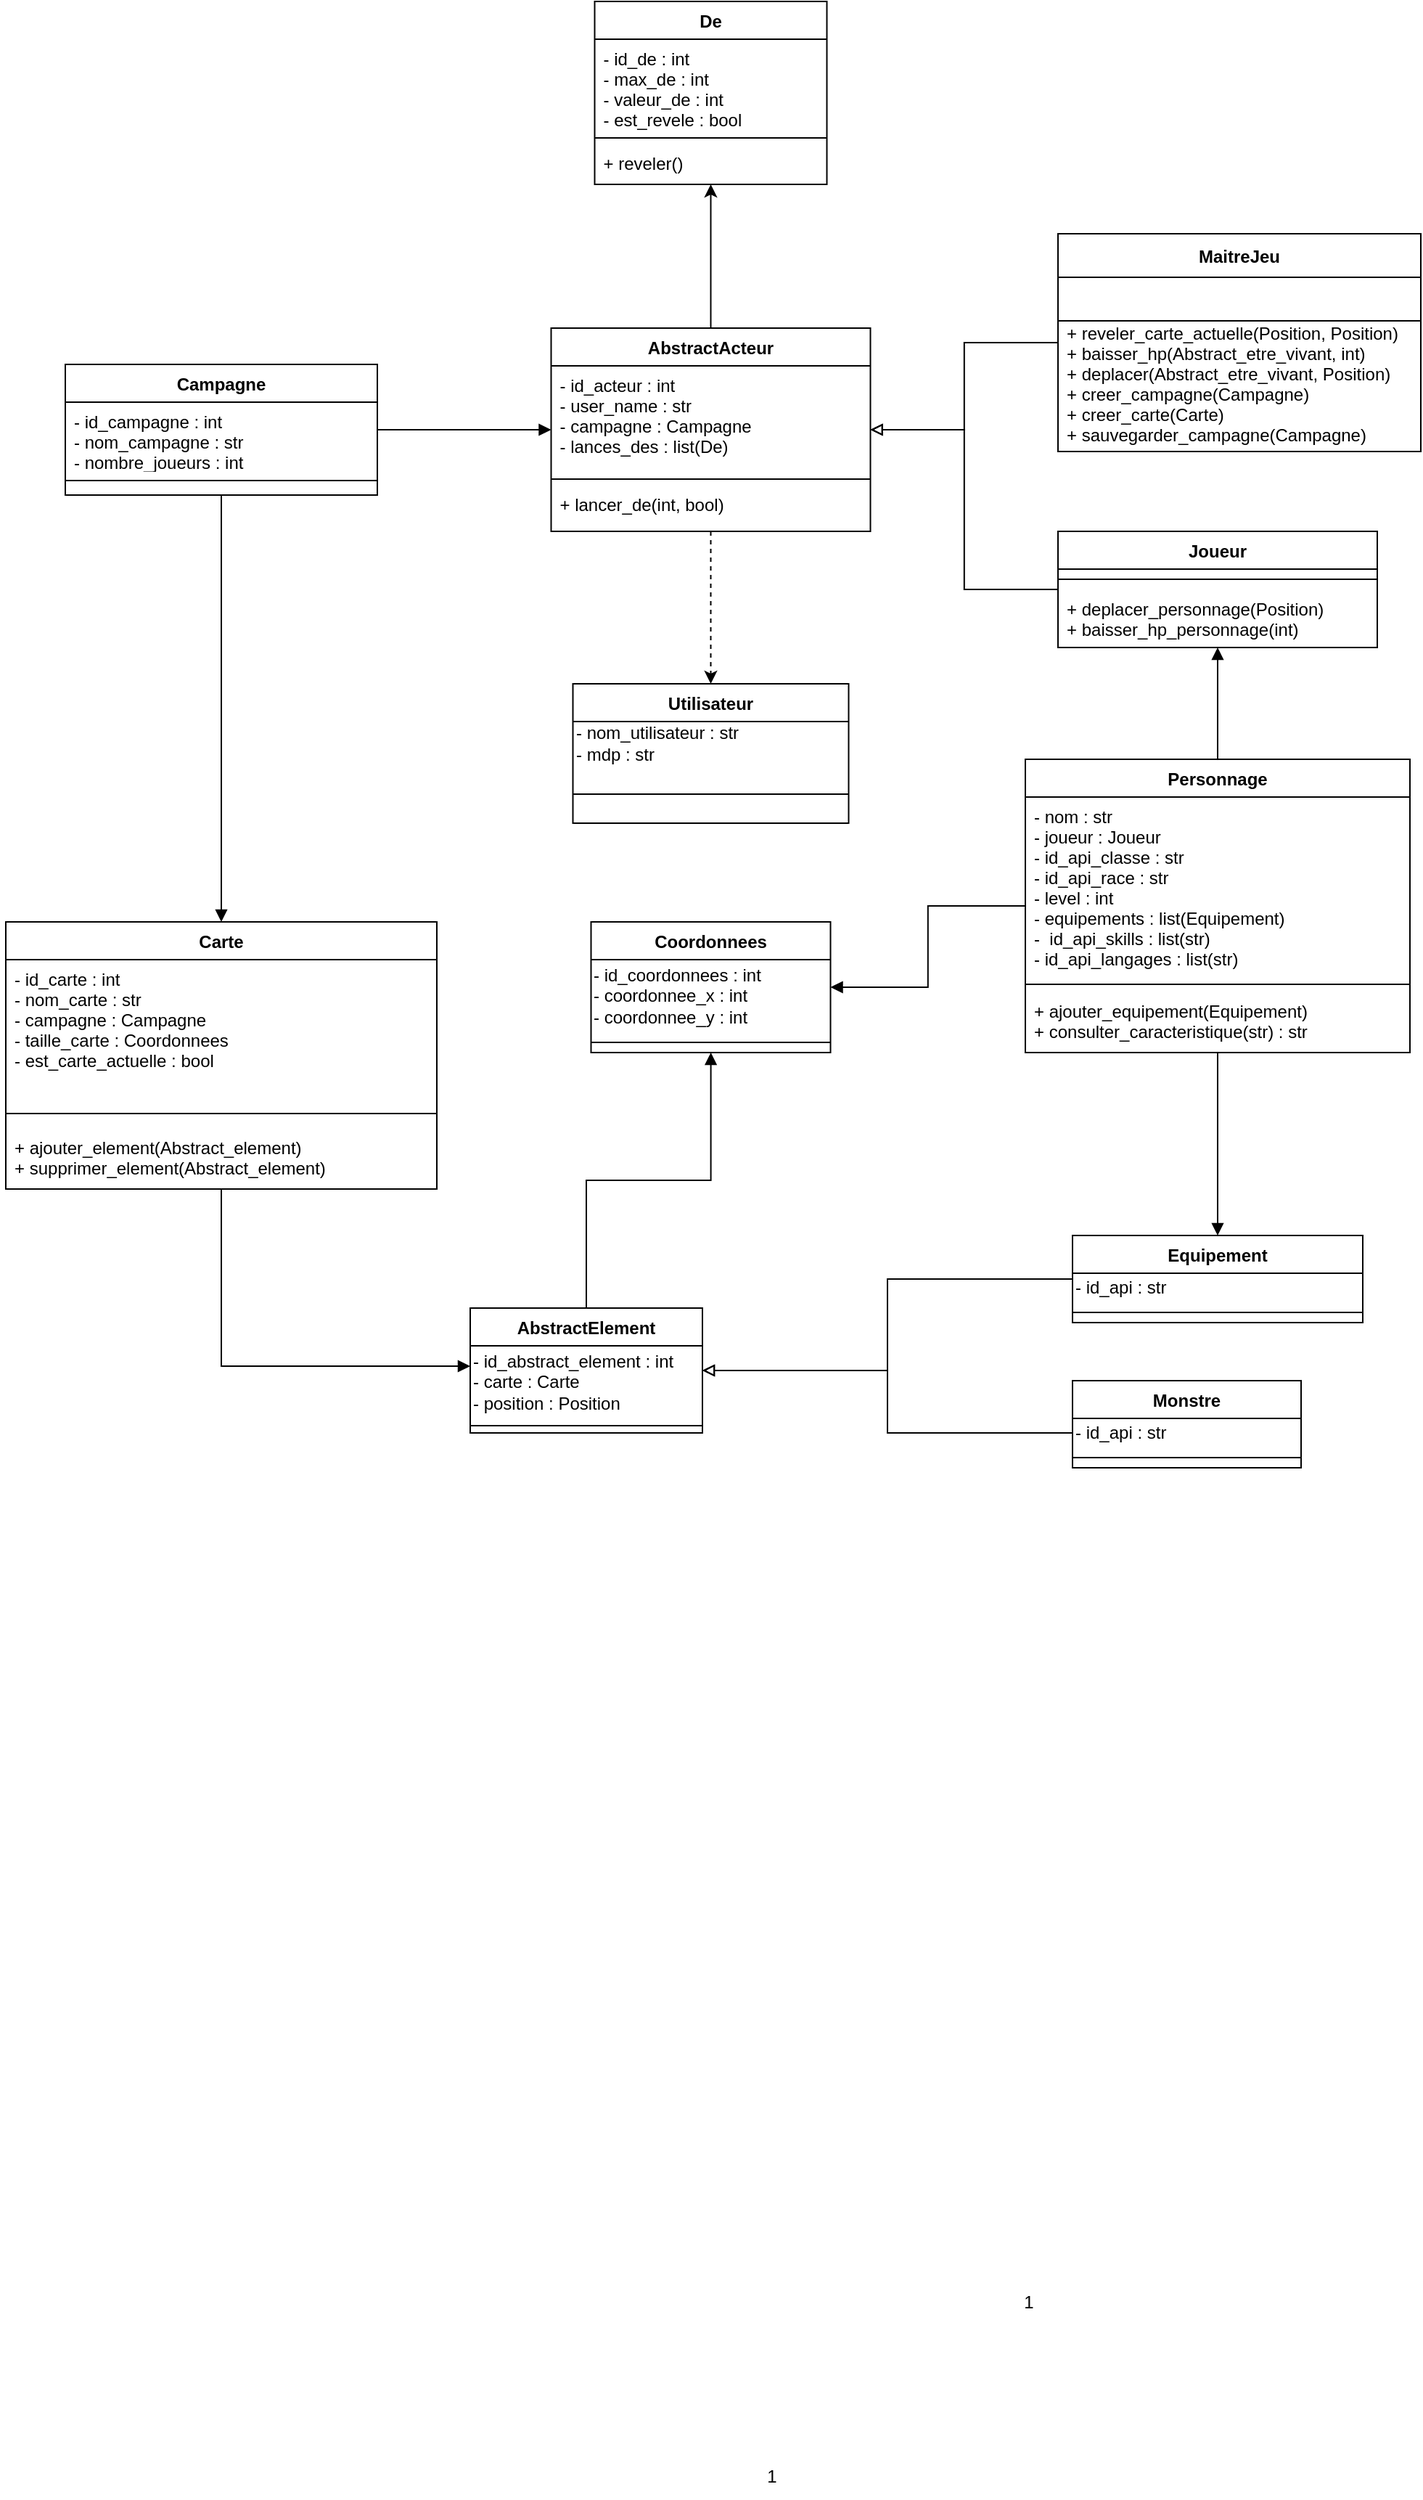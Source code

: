 <mxfile version="15.8.3" type="gitlab">
  <diagram id="ekUnTb04tmqd3wkfXJYN" name="Page-1">
    <mxGraphModel dx="1303" dy="1822" grid="1" gridSize="10" guides="1" tooltips="1" connect="1" arrows="1" fold="1" page="1" pageScale="1" pageWidth="827" pageHeight="1169" math="0" shadow="0">
      <root>
        <mxCell id="0" />
        <mxCell id="1" parent="0" />
        <mxCell id="lmqsIu1shN8MMBraw82v-19" style="edgeStyle=orthogonalEdgeStyle;rounded=0;orthogonalLoop=1;jettySize=auto;html=1;endArrow=block;endFill=1;" edge="1" parent="1" source="iPBsnwtdoHUuB_dFxPVb-1" target="MM1l24uPvTPgOTh5LL89-12">
          <mxGeometry relative="1" as="geometry" />
        </mxCell>
        <mxCell id="lmqsIu1shN8MMBraw82v-22" style="edgeStyle=orthogonalEdgeStyle;rounded=0;orthogonalLoop=1;jettySize=auto;html=1;endArrow=block;endFill=1;" edge="1" parent="1" source="iPBsnwtdoHUuB_dFxPVb-1" target="iPBsnwtdoHUuB_dFxPVb-21">
          <mxGeometry relative="1" as="geometry" />
        </mxCell>
        <mxCell id="lmqsIu1shN8MMBraw82v-23" style="edgeStyle=orthogonalEdgeStyle;rounded=0;orthogonalLoop=1;jettySize=auto;html=1;endArrow=block;endFill=1;" edge="1" parent="1" source="iPBsnwtdoHUuB_dFxPVb-1" target="-jPZtRX6EZlov5cKMcbr-4">
          <mxGeometry relative="1" as="geometry" />
        </mxCell>
        <mxCell id="iPBsnwtdoHUuB_dFxPVb-1" value="Personnage" style="swimlane;fontStyle=1;align=center;verticalAlign=top;childLayout=stackLayout;horizontal=1;startSize=26;horizontalStack=0;resizeParent=1;resizeParentMax=0;resizeLast=0;collapsible=1;marginBottom=0;" parent="1" vertex="1">
          <mxGeometry x="752.5" y="-8" width="265" height="202" as="geometry" />
        </mxCell>
        <mxCell id="iPBsnwtdoHUuB_dFxPVb-2" value="- nom : str&#xa;- joueur : Joueur&#xa;- id_api_classe : str&#xa;- id_api_race : str&#xa;- level : int&#xa;- equipements : list(Equipement)&#xa;-  id_api_skills : list(str)&#xa;- id_api_langages : list(str)&#xa;" style="text;strokeColor=none;fillColor=none;align=left;verticalAlign=top;spacingLeft=4;spacingRight=4;overflow=hidden;rotatable=0;points=[[0,0.5],[1,0.5]];portConstraint=eastwest;" parent="iPBsnwtdoHUuB_dFxPVb-1" vertex="1">
          <mxGeometry y="26" width="265" height="124" as="geometry" />
        </mxCell>
        <mxCell id="iPBsnwtdoHUuB_dFxPVb-3" value="" style="line;strokeWidth=1;fillColor=none;align=left;verticalAlign=middle;spacingTop=-1;spacingLeft=3;spacingRight=3;rotatable=0;labelPosition=right;points=[];portConstraint=eastwest;" parent="iPBsnwtdoHUuB_dFxPVb-1" vertex="1">
          <mxGeometry y="150" width="265" height="10" as="geometry" />
        </mxCell>
        <mxCell id="iPBsnwtdoHUuB_dFxPVb-4" value="+ ajouter_equipement(Equipement)&#xa;+ consulter_caracteristique(str) : str" style="text;strokeColor=none;fillColor=none;align=left;verticalAlign=top;spacingLeft=4;spacingRight=4;overflow=hidden;rotatable=0;points=[[0,0.5],[1,0.5]];portConstraint=eastwest;" parent="iPBsnwtdoHUuB_dFxPVb-1" vertex="1">
          <mxGeometry y="160" width="265" height="42" as="geometry" />
        </mxCell>
        <mxCell id="lmqsIu1shN8MMBraw82v-2" style="edgeStyle=orthogonalEdgeStyle;rounded=0;orthogonalLoop=1;jettySize=auto;html=1;" edge="1" parent="1" source="iPBsnwtdoHUuB_dFxPVb-13" target="iPBsnwtdoHUuB_dFxPVb-42">
          <mxGeometry relative="1" as="geometry" />
        </mxCell>
        <mxCell id="lmqsIu1shN8MMBraw82v-3" style="edgeStyle=orthogonalEdgeStyle;rounded=0;orthogonalLoop=1;jettySize=auto;html=1;dashed=1;" edge="1" parent="1" source="iPBsnwtdoHUuB_dFxPVb-13" target="sqqrb3IZu0UBS4v3ufs1-5">
          <mxGeometry relative="1" as="geometry" />
        </mxCell>
        <mxCell id="iPBsnwtdoHUuB_dFxPVb-13" value="AbstractActeur" style="swimlane;fontStyle=1;align=center;verticalAlign=top;childLayout=stackLayout;horizontal=1;startSize=26;horizontalStack=0;resizeParent=1;resizeParentMax=0;resizeLast=0;collapsible=1;marginBottom=0;" parent="1" vertex="1">
          <mxGeometry x="425.75" y="-305" width="220" height="140" as="geometry" />
        </mxCell>
        <mxCell id="iPBsnwtdoHUuB_dFxPVb-14" value="- id_acteur : int&#xa;- user_name : str&#xa;- campagne : Campagne&#xa;- lances_des : list(De)" style="text;strokeColor=none;fillColor=none;align=left;verticalAlign=top;spacingLeft=4;spacingRight=4;overflow=hidden;rotatable=0;points=[[0,0.5],[1,0.5]];portConstraint=eastwest;" parent="iPBsnwtdoHUuB_dFxPVb-13" vertex="1">
          <mxGeometry y="26" width="220" height="74" as="geometry" />
        </mxCell>
        <mxCell id="iPBsnwtdoHUuB_dFxPVb-15" value="" style="line;strokeWidth=1;fillColor=none;align=left;verticalAlign=middle;spacingTop=-1;spacingLeft=3;spacingRight=3;rotatable=0;labelPosition=right;points=[];portConstraint=eastwest;" parent="iPBsnwtdoHUuB_dFxPVb-13" vertex="1">
          <mxGeometry y="100" width="220" height="8" as="geometry" />
        </mxCell>
        <mxCell id="iPBsnwtdoHUuB_dFxPVb-16" value="+ lancer_de(int, bool)" style="text;strokeColor=none;fillColor=none;align=left;verticalAlign=top;spacingLeft=4;spacingRight=4;overflow=hidden;rotatable=0;points=[[0,0.5],[1,0.5]];portConstraint=eastwest;" parent="iPBsnwtdoHUuB_dFxPVb-13" vertex="1">
          <mxGeometry y="108" width="220" height="32" as="geometry" />
        </mxCell>
        <mxCell id="lmqsIu1shN8MMBraw82v-8" style="edgeStyle=orthogonalEdgeStyle;rounded=0;orthogonalLoop=1;jettySize=auto;html=1;endArrow=block;endFill=0;" edge="1" parent="1" source="iPBsnwtdoHUuB_dFxPVb-21" target="iPBsnwtdoHUuB_dFxPVb-13">
          <mxGeometry relative="1" as="geometry" />
        </mxCell>
        <mxCell id="iPBsnwtdoHUuB_dFxPVb-21" value="Joueur" style="swimlane;fontStyle=1;align=center;verticalAlign=top;childLayout=stackLayout;horizontal=1;startSize=26;horizontalStack=0;resizeParent=1;resizeParentMax=0;resizeLast=0;collapsible=1;marginBottom=0;" parent="1" vertex="1">
          <mxGeometry x="775" y="-165" width="220" height="80" as="geometry" />
        </mxCell>
        <mxCell id="iPBsnwtdoHUuB_dFxPVb-23" value="" style="line;strokeWidth=1;fillColor=none;align=left;verticalAlign=middle;spacingTop=-1;spacingLeft=3;spacingRight=3;rotatable=0;labelPosition=right;points=[];portConstraint=eastwest;" parent="iPBsnwtdoHUuB_dFxPVb-21" vertex="1">
          <mxGeometry y="26" width="220" height="14" as="geometry" />
        </mxCell>
        <mxCell id="iPBsnwtdoHUuB_dFxPVb-24" value="+ deplacer_personnage(Position)&#xa;+ baisser_hp_personnage(int)" style="text;strokeColor=none;fillColor=none;align=left;verticalAlign=top;spacingLeft=4;spacingRight=4;overflow=hidden;rotatable=0;points=[[0,0.5],[1,0.5]];portConstraint=eastwest;" parent="iPBsnwtdoHUuB_dFxPVb-21" vertex="1">
          <mxGeometry y="40" width="220" height="40" as="geometry" />
        </mxCell>
        <mxCell id="lmqsIu1shN8MMBraw82v-20" style="edgeStyle=orthogonalEdgeStyle;rounded=0;orthogonalLoop=1;jettySize=auto;html=1;endArrow=block;endFill=1;" edge="1" parent="1" source="iPBsnwtdoHUuB_dFxPVb-28" target="iPBsnwtdoHUuB_dFxPVb-32">
          <mxGeometry relative="1" as="geometry" />
        </mxCell>
        <mxCell id="lmqsIu1shN8MMBraw82v-21" style="edgeStyle=orthogonalEdgeStyle;rounded=0;orthogonalLoop=1;jettySize=auto;html=1;endArrow=block;endFill=1;" edge="1" parent="1" source="iPBsnwtdoHUuB_dFxPVb-28" target="iPBsnwtdoHUuB_dFxPVb-13">
          <mxGeometry relative="1" as="geometry" />
        </mxCell>
        <mxCell id="iPBsnwtdoHUuB_dFxPVb-28" value="Campagne" style="swimlane;fontStyle=1;align=center;verticalAlign=top;childLayout=stackLayout;horizontal=1;startSize=26;horizontalStack=0;resizeParent=1;resizeParentMax=0;resizeLast=0;collapsible=1;marginBottom=0;" parent="1" vertex="1">
          <mxGeometry x="91" y="-280" width="215" height="90" as="geometry" />
        </mxCell>
        <mxCell id="iPBsnwtdoHUuB_dFxPVb-51" value="- id_campagne : int&#xa;- nom_campagne : str&#xa;- nombre_joueurs : int&#xa;" style="text;strokeColor=none;fillColor=none;align=left;verticalAlign=top;spacingLeft=4;spacingRight=4;overflow=hidden;rotatable=0;points=[[0,0.5],[1,0.5]];portConstraint=eastwest;" parent="iPBsnwtdoHUuB_dFxPVb-28" vertex="1">
          <mxGeometry y="26" width="215" height="44" as="geometry" />
        </mxCell>
        <mxCell id="iPBsnwtdoHUuB_dFxPVb-30" value="" style="line;strokeWidth=1;fillColor=none;align=left;verticalAlign=middle;spacingTop=-1;spacingLeft=3;spacingRight=3;rotatable=0;labelPosition=right;points=[];portConstraint=eastwest;" parent="iPBsnwtdoHUuB_dFxPVb-28" vertex="1">
          <mxGeometry y="70" width="215" height="20" as="geometry" />
        </mxCell>
        <mxCell id="lmqsIu1shN8MMBraw82v-24" style="edgeStyle=orthogonalEdgeStyle;rounded=0;orthogonalLoop=1;jettySize=auto;html=1;endArrow=block;endFill=1;" edge="1" parent="1" source="iPBsnwtdoHUuB_dFxPVb-32" target="iPBsnwtdoHUuB_dFxPVb-52">
          <mxGeometry relative="1" as="geometry">
            <Array as="points">
              <mxPoint x="199" y="410" />
            </Array>
          </mxGeometry>
        </mxCell>
        <mxCell id="iPBsnwtdoHUuB_dFxPVb-32" value="Carte" style="swimlane;fontStyle=1;align=center;verticalAlign=top;childLayout=stackLayout;horizontal=1;startSize=26;horizontalStack=0;resizeParent=1;resizeParentMax=0;resizeLast=0;collapsible=1;marginBottom=0;" parent="1" vertex="1">
          <mxGeometry x="50" y="104" width="297" height="184" as="geometry" />
        </mxCell>
        <mxCell id="iPBsnwtdoHUuB_dFxPVb-33" value="- id_carte : int&#xa;- nom_carte : str&#xa;- campagne : Campagne&#xa;- taille_carte : Coordonnees&#xa;- est_carte_actuelle : bool&#xa;" style="text;strokeColor=none;fillColor=none;align=left;verticalAlign=top;spacingLeft=4;spacingRight=4;overflow=hidden;rotatable=0;points=[[0,0.5],[1,0.5]];portConstraint=eastwest;" parent="iPBsnwtdoHUuB_dFxPVb-32" vertex="1">
          <mxGeometry y="26" width="297" height="96" as="geometry" />
        </mxCell>
        <mxCell id="iPBsnwtdoHUuB_dFxPVb-34" value="" style="line;strokeWidth=1;fillColor=none;align=left;verticalAlign=middle;spacingTop=-1;spacingLeft=3;spacingRight=3;rotatable=0;labelPosition=right;points=[];portConstraint=eastwest;" parent="iPBsnwtdoHUuB_dFxPVb-32" vertex="1">
          <mxGeometry y="122" width="297" height="20" as="geometry" />
        </mxCell>
        <mxCell id="iPBsnwtdoHUuB_dFxPVb-35" value="+ ajouter_element(Abstract_element)&#xa;+ supprimer_element(Abstract_element)" style="text;strokeColor=none;fillColor=none;align=left;verticalAlign=top;spacingLeft=4;spacingRight=4;overflow=hidden;rotatable=0;points=[[0,0.5],[1,0.5]];portConstraint=eastwest;" parent="iPBsnwtdoHUuB_dFxPVb-32" vertex="1">
          <mxGeometry y="142" width="297" height="42" as="geometry" />
        </mxCell>
        <mxCell id="iPBsnwtdoHUuB_dFxPVb-42" value="De" style="swimlane;fontStyle=1;align=center;verticalAlign=top;childLayout=stackLayout;horizontal=1;startSize=26;horizontalStack=0;resizeParent=1;resizeParentMax=0;resizeLast=0;collapsible=1;marginBottom=0;" parent="1" vertex="1">
          <mxGeometry x="455.75" y="-530" width="160" height="126" as="geometry" />
        </mxCell>
        <mxCell id="iPBsnwtdoHUuB_dFxPVb-43" value="- id_de : int&#xa;- max_de : int&#xa;- valeur_de : int&#xa;- est_revele : bool" style="text;strokeColor=none;fillColor=none;align=left;verticalAlign=top;spacingLeft=4;spacingRight=4;overflow=hidden;rotatable=0;points=[[0,0.5],[1,0.5]];portConstraint=eastwest;" parent="iPBsnwtdoHUuB_dFxPVb-42" vertex="1">
          <mxGeometry y="26" width="160" height="64" as="geometry" />
        </mxCell>
        <mxCell id="iPBsnwtdoHUuB_dFxPVb-44" value="" style="line;strokeWidth=1;fillColor=none;align=left;verticalAlign=middle;spacingTop=-1;spacingLeft=3;spacingRight=3;rotatable=0;labelPosition=right;points=[];portConstraint=eastwest;" parent="iPBsnwtdoHUuB_dFxPVb-42" vertex="1">
          <mxGeometry y="90" width="160" height="8" as="geometry" />
        </mxCell>
        <mxCell id="iPBsnwtdoHUuB_dFxPVb-45" value="+ reveler()&#xa;" style="text;strokeColor=none;fillColor=none;align=left;verticalAlign=top;spacingLeft=4;spacingRight=4;overflow=hidden;rotatable=0;points=[[0,0.5],[1,0.5]];portConstraint=eastwest;" parent="iPBsnwtdoHUuB_dFxPVb-42" vertex="1">
          <mxGeometry y="98" width="160" height="28" as="geometry" />
        </mxCell>
        <mxCell id="lmqsIu1shN8MMBraw82v-18" style="edgeStyle=orthogonalEdgeStyle;rounded=0;orthogonalLoop=1;jettySize=auto;html=1;endArrow=block;endFill=1;" edge="1" parent="1" source="iPBsnwtdoHUuB_dFxPVb-52" target="-jPZtRX6EZlov5cKMcbr-4">
          <mxGeometry relative="1" as="geometry" />
        </mxCell>
        <mxCell id="iPBsnwtdoHUuB_dFxPVb-52" value="AbstractElement" style="swimlane;fontStyle=1;align=center;verticalAlign=top;childLayout=stackLayout;horizontal=1;startSize=26;horizontalStack=0;resizeParent=1;resizeParentMax=0;resizeLast=0;collapsible=1;marginBottom=0;" parent="1" vertex="1">
          <mxGeometry x="370" y="370" width="160" height="86" as="geometry" />
        </mxCell>
        <mxCell id="PceB4PO4Xm1IoO2nne1P-34" value="- id_abstract_element : int&lt;br&gt;&lt;div align=&quot;left&quot;&gt;- carte : Carte&lt;br&gt;&lt;/div&gt;&lt;div align=&quot;left&quot;&gt;- position : Position&lt;br&gt;&lt;/div&gt;" style="text;html=1;align=left;verticalAlign=middle;resizable=0;points=[];autosize=1;strokeColor=none;fillColor=none;" parent="iPBsnwtdoHUuB_dFxPVb-52" vertex="1">
          <mxGeometry y="26" width="160" height="50" as="geometry" />
        </mxCell>
        <mxCell id="iPBsnwtdoHUuB_dFxPVb-54" value="" style="line;strokeWidth=1;fillColor=none;align=left;verticalAlign=middle;spacingTop=-1;spacingLeft=3;spacingRight=3;rotatable=0;labelPosition=right;points=[];portConstraint=eastwest;" parent="iPBsnwtdoHUuB_dFxPVb-52" vertex="1">
          <mxGeometry y="76" width="160" height="10" as="geometry" />
        </mxCell>
        <mxCell id="lmqsIu1shN8MMBraw82v-6" style="edgeStyle=orthogonalEdgeStyle;rounded=0;orthogonalLoop=1;jettySize=auto;html=1;endArrow=block;endFill=0;" edge="1" parent="1" source="MM1l24uPvTPgOTh5LL89-2" target="iPBsnwtdoHUuB_dFxPVb-13">
          <mxGeometry relative="1" as="geometry" />
        </mxCell>
        <mxCell id="MM1l24uPvTPgOTh5LL89-2" value="MaitreJeu" style="swimlane;fontStyle=1;childLayout=stackLayout;horizontal=1;startSize=30;horizontalStack=0;resizeParent=1;resizeParentMax=0;resizeLast=0;collapsible=1;marginBottom=0;" parent="1" vertex="1">
          <mxGeometry x="775" y="-370" width="250" height="150" as="geometry" />
        </mxCell>
        <mxCell id="MM1l24uPvTPgOTh5LL89-6" value="" style="swimlane;startSize=0;" parent="MM1l24uPvTPgOTh5LL89-2" vertex="1">
          <mxGeometry y="30" width="250" height="30" as="geometry" />
        </mxCell>
        <mxCell id="MM1l24uPvTPgOTh5LL89-5" value="+ reveler_carte_actuelle(Position, Position)&#xa;+ baisser_hp(Abstract_etre_vivant, int)&#xa;+ deplacer(Abstract_etre_vivant, Position)&#xa;+ creer_campagne(Campagne)&#xa;+ creer_carte(Carte)&#xa;+ sauvegarder_campagne(Campagne)&#xa;" style="text;strokeColor=none;fillColor=none;align=left;verticalAlign=middle;spacingLeft=4;spacingRight=4;overflow=hidden;points=[[0,0.5],[1,0.5]];portConstraint=eastwest;rotatable=0;" parent="MM1l24uPvTPgOTh5LL89-2" vertex="1">
          <mxGeometry y="60" width="250" height="90" as="geometry" />
        </mxCell>
        <mxCell id="lmqsIu1shN8MMBraw82v-16" style="edgeStyle=orthogonalEdgeStyle;rounded=0;orthogonalLoop=1;jettySize=auto;html=1;endArrow=block;endFill=0;" edge="1" parent="1" source="MM1l24uPvTPgOTh5LL89-12" target="iPBsnwtdoHUuB_dFxPVb-52">
          <mxGeometry relative="1" as="geometry" />
        </mxCell>
        <mxCell id="MM1l24uPvTPgOTh5LL89-12" value="Equipement" style="swimlane;fontStyle=1;align=center;verticalAlign=top;childLayout=stackLayout;horizontal=1;startSize=26;horizontalStack=0;resizeParent=1;resizeParentMax=0;resizeLast=0;collapsible=1;marginBottom=0;" parent="1" vertex="1">
          <mxGeometry x="785" y="320" width="200" height="60" as="geometry" />
        </mxCell>
        <mxCell id="MM1l24uPvTPgOTh5LL89-17" value="&lt;div&gt;- id_api : str&lt;/div&gt;" style="text;html=1;align=left;verticalAlign=middle;resizable=0;points=[];autosize=1;strokeColor=none;fillColor=none;" parent="MM1l24uPvTPgOTh5LL89-12" vertex="1">
          <mxGeometry y="26" width="200" height="20" as="geometry" />
        </mxCell>
        <mxCell id="MM1l24uPvTPgOTh5LL89-13" value="" style="line;strokeWidth=1;fillColor=none;align=left;verticalAlign=middle;spacingTop=-1;spacingLeft=3;spacingRight=3;rotatable=0;labelPosition=right;points=[];portConstraint=eastwest;" parent="MM1l24uPvTPgOTh5LL89-12" vertex="1">
          <mxGeometry y="46" width="200" height="14" as="geometry" />
        </mxCell>
        <mxCell id="-jPZtRX6EZlov5cKMcbr-4" value="Coordonnees" style="swimlane;fontStyle=1;align=center;verticalAlign=top;childLayout=stackLayout;horizontal=1;startSize=26;horizontalStack=0;resizeParent=1;resizeParentMax=0;resizeLast=0;collapsible=1;marginBottom=0;" parent="1" vertex="1">
          <mxGeometry x="453.25" y="104" width="165" height="90" as="geometry" />
        </mxCell>
        <mxCell id="-jPZtRX6EZlov5cKMcbr-5" value="&lt;div&gt;- id_coordonnees : int&lt;br&gt;&lt;/div&gt;&lt;div&gt;- coordonnee_x : int&lt;/div&gt;&lt;div&gt;- coordonnee_y : int&lt;br&gt;&lt;/div&gt;" style="text;html=1;align=left;verticalAlign=middle;resizable=0;points=[];autosize=1;strokeColor=none;fillColor=none;" parent="-jPZtRX6EZlov5cKMcbr-4" vertex="1">
          <mxGeometry y="26" width="165" height="50" as="geometry" />
        </mxCell>
        <mxCell id="-jPZtRX6EZlov5cKMcbr-6" value="" style="line;strokeWidth=1;fillColor=none;align=left;verticalAlign=middle;spacingTop=-1;spacingLeft=3;spacingRight=3;rotatable=0;labelPosition=right;points=[];portConstraint=eastwest;" parent="-jPZtRX6EZlov5cKMcbr-4" vertex="1">
          <mxGeometry y="76" width="165" height="14" as="geometry" />
        </mxCell>
        <mxCell id="IeG0qQD8ilL9nr-XsXKq-12" value="1" style="text;html=1;strokeColor=none;fillColor=none;align=center;verticalAlign=middle;whiteSpace=wrap;rounded=0;" parent="1" vertex="1">
          <mxGeometry x="725" y="1040" width="60" height="30" as="geometry" />
        </mxCell>
        <mxCell id="IeG0qQD8ilL9nr-XsXKq-41" value="1" style="text;html=1;strokeColor=none;fillColor=none;align=center;verticalAlign=middle;whiteSpace=wrap;rounded=0;" parent="1" vertex="1">
          <mxGeometry x="547.5" y="1160" width="60" height="30" as="geometry" />
        </mxCell>
        <mxCell id="sqqrb3IZu0UBS4v3ufs1-1" style="edgeStyle=orthogonalEdgeStyle;rounded=0;orthogonalLoop=1;jettySize=auto;html=1;exitX=0.5;exitY=1;exitDx=0;exitDy=0;" parent="1" edge="1">
          <mxGeometry relative="1" as="geometry">
            <mxPoint x="53.5" y="660" as="sourcePoint" />
            <mxPoint x="53.5" y="660" as="targetPoint" />
          </mxGeometry>
        </mxCell>
        <mxCell id="sqqrb3IZu0UBS4v3ufs1-5" value="Utilisateur" style="swimlane;fontStyle=1;align=center;verticalAlign=top;childLayout=stackLayout;horizontal=1;startSize=26;horizontalStack=0;resizeParent=1;resizeParentMax=0;resizeLast=0;collapsible=1;marginBottom=0;" parent="1" vertex="1">
          <mxGeometry x="440.75" y="-60" width="190" height="96" as="geometry" />
        </mxCell>
        <mxCell id="sqqrb3IZu0UBS4v3ufs1-6" value="&lt;div&gt;- nom_utilisateur : str&lt;/div&gt;&lt;div&gt;- mdp : str&lt;/div&gt;" style="text;html=1;align=left;verticalAlign=middle;resizable=0;points=[];autosize=1;strokeColor=none;fillColor=none;" parent="sqqrb3IZu0UBS4v3ufs1-5" vertex="1">
          <mxGeometry y="26" width="190" height="30" as="geometry" />
        </mxCell>
        <mxCell id="sqqrb3IZu0UBS4v3ufs1-7" value="" style="line;strokeWidth=1;fillColor=none;align=left;verticalAlign=middle;spacingTop=-1;spacingLeft=3;spacingRight=3;rotatable=0;labelPosition=right;points=[];portConstraint=eastwest;" parent="sqqrb3IZu0UBS4v3ufs1-5" vertex="1">
          <mxGeometry y="56" width="190" height="40" as="geometry" />
        </mxCell>
        <mxCell id="lmqsIu1shN8MMBraw82v-9" value="Monstre" style="swimlane;fontStyle=1;align=center;verticalAlign=top;childLayout=stackLayout;horizontal=1;startSize=26;horizontalStack=0;resizeParent=1;resizeParentMax=0;resizeLast=0;collapsible=1;marginBottom=0;" vertex="1" parent="1">
          <mxGeometry x="785" y="420" width="157.5" height="60" as="geometry" />
        </mxCell>
        <mxCell id="lmqsIu1shN8MMBraw82v-10" value="&lt;div&gt;- id_api : str&lt;/div&gt;" style="text;html=1;align=left;verticalAlign=middle;resizable=0;points=[];autosize=1;strokeColor=none;fillColor=none;" vertex="1" parent="lmqsIu1shN8MMBraw82v-9">
          <mxGeometry y="26" width="157.5" height="20" as="geometry" />
        </mxCell>
        <mxCell id="lmqsIu1shN8MMBraw82v-11" value="" style="line;strokeWidth=1;fillColor=none;align=left;verticalAlign=middle;spacingTop=-1;spacingLeft=3;spacingRight=3;rotatable=0;labelPosition=right;points=[];portConstraint=eastwest;" vertex="1" parent="lmqsIu1shN8MMBraw82v-9">
          <mxGeometry y="46" width="157.5" height="14" as="geometry" />
        </mxCell>
        <mxCell id="lmqsIu1shN8MMBraw82v-17" style="edgeStyle=orthogonalEdgeStyle;rounded=0;orthogonalLoop=1;jettySize=auto;html=1;endArrow=block;endFill=0;" edge="1" parent="1" source="lmqsIu1shN8MMBraw82v-10" target="iPBsnwtdoHUuB_dFxPVb-52">
          <mxGeometry relative="1" as="geometry" />
        </mxCell>
      </root>
    </mxGraphModel>
  </diagram>
</mxfile>
